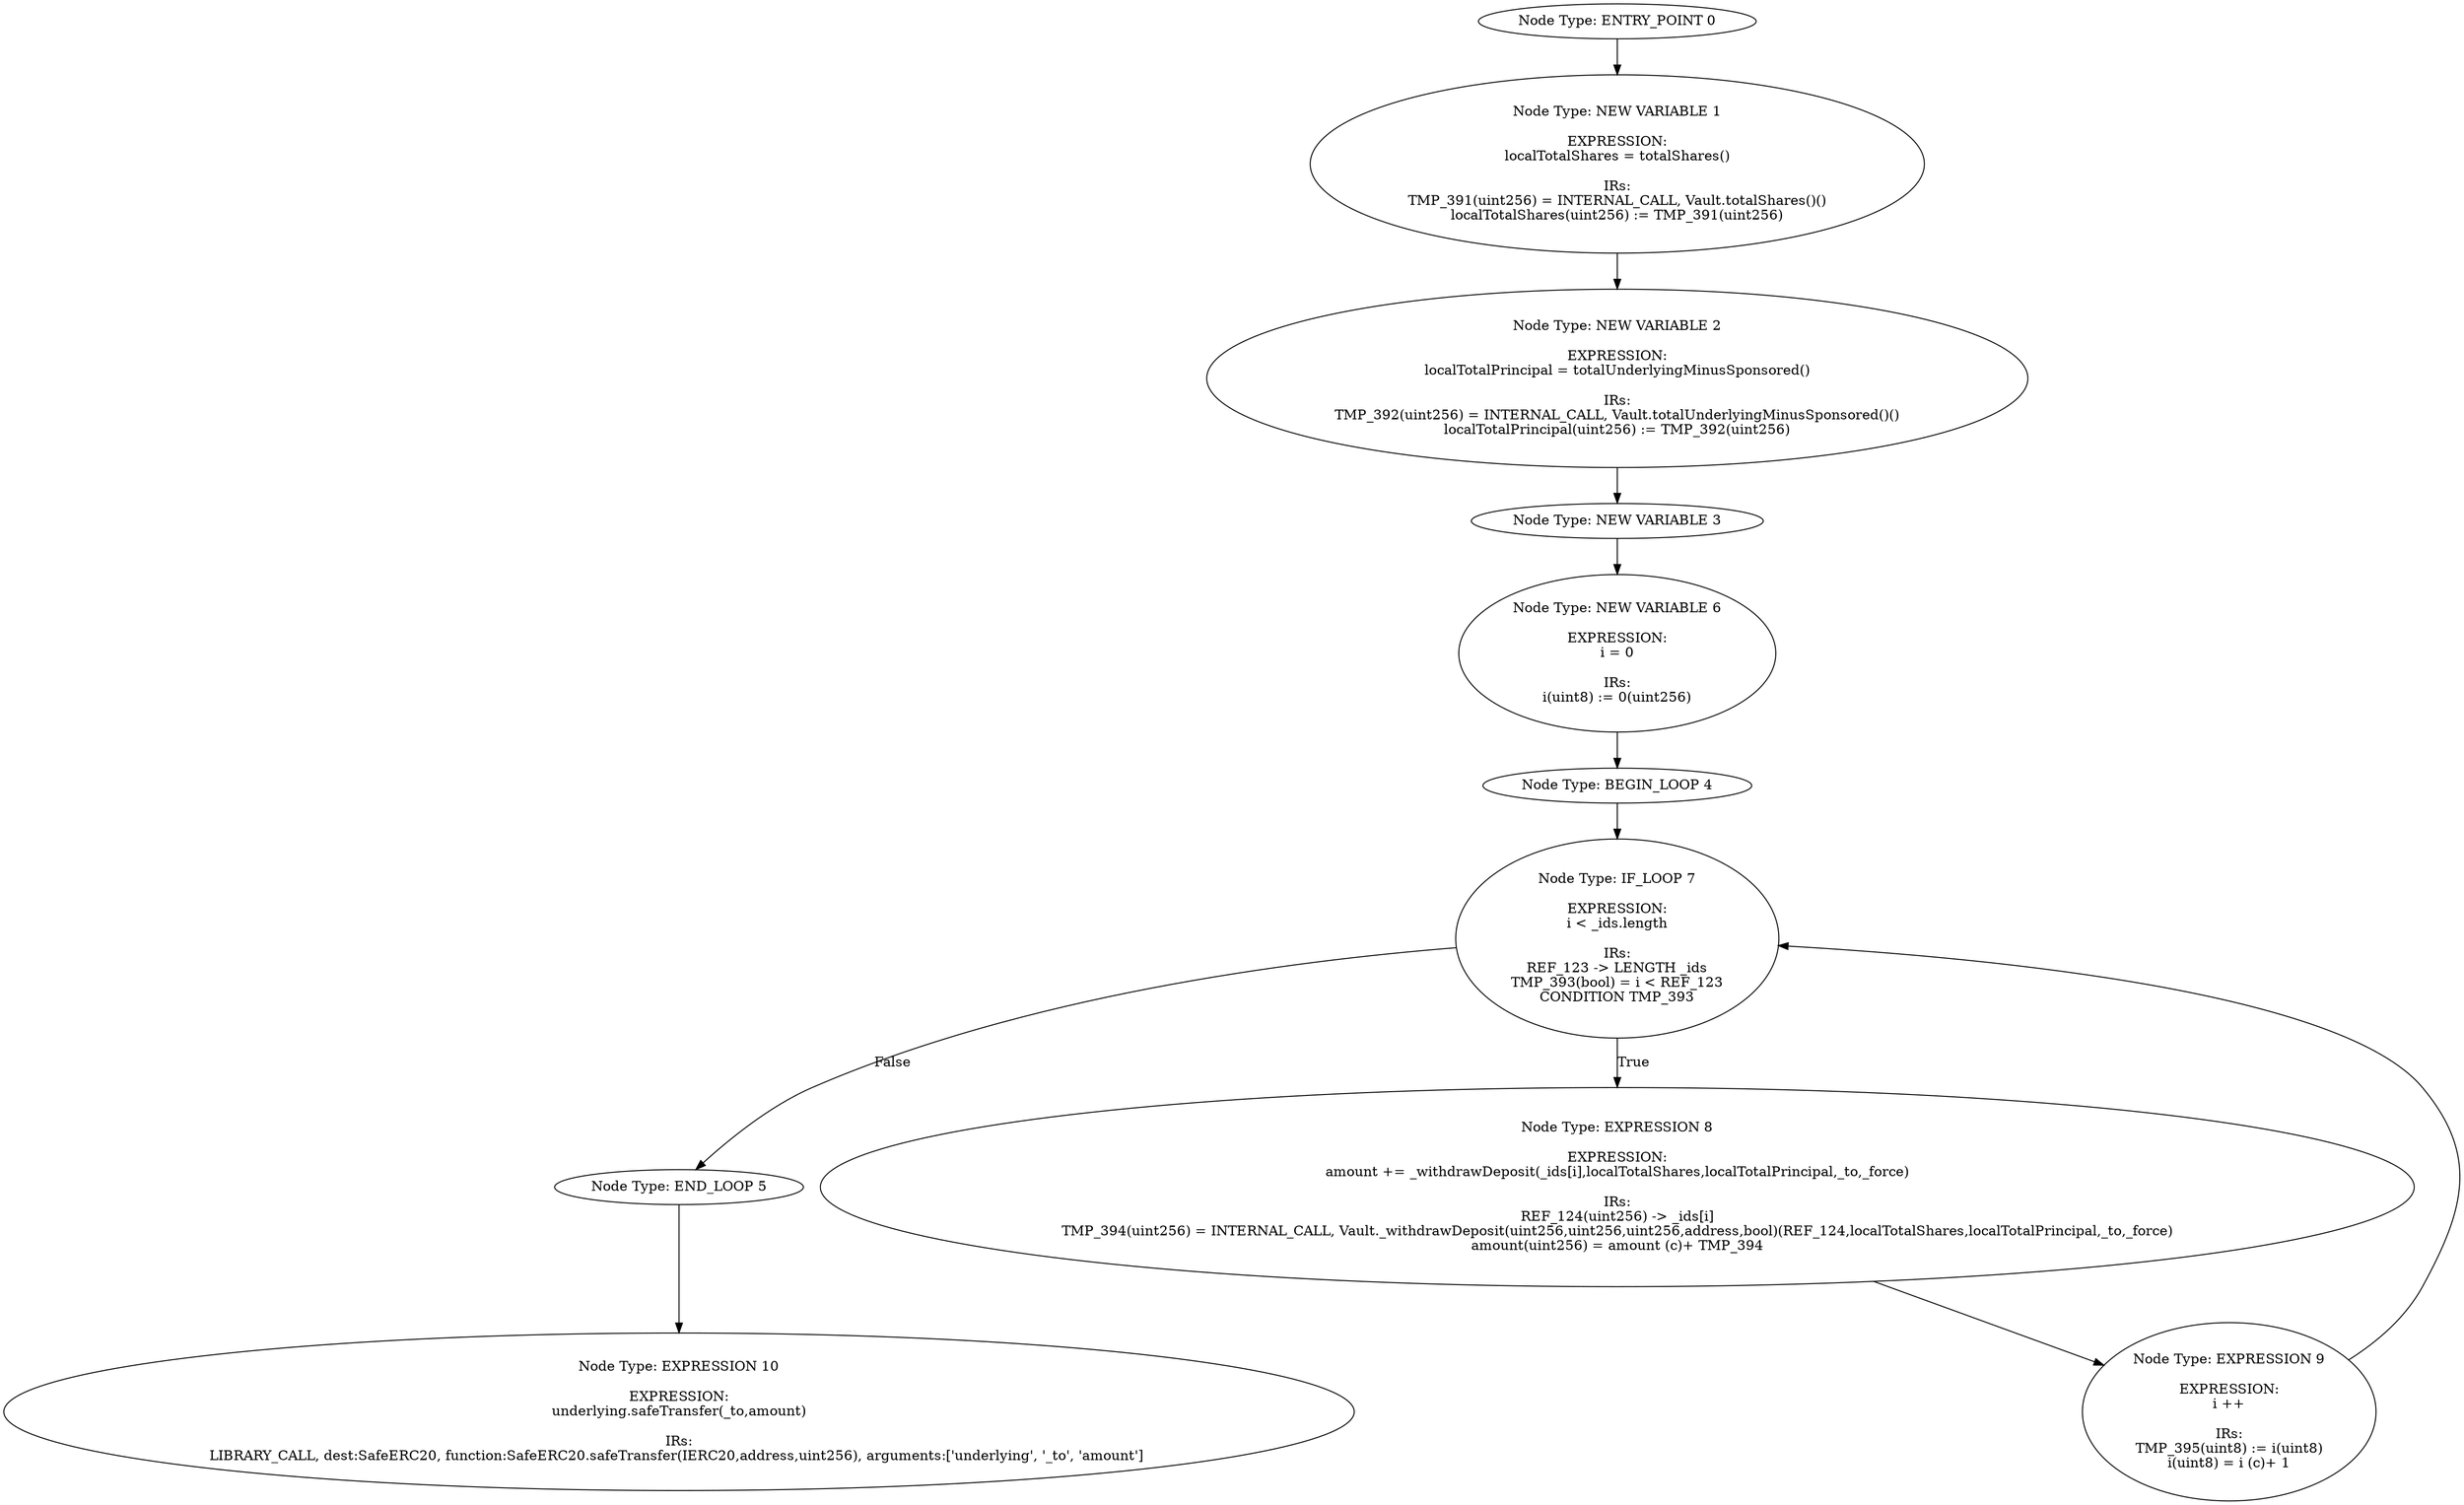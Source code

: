 digraph{
0[label="Node Type: ENTRY_POINT 0
"];
0->1;
1[label="Node Type: NEW VARIABLE 1

EXPRESSION:
localTotalShares = totalShares()

IRs:
TMP_391(uint256) = INTERNAL_CALL, Vault.totalShares()()
localTotalShares(uint256) := TMP_391(uint256)"];
1->2;
2[label="Node Type: NEW VARIABLE 2

EXPRESSION:
localTotalPrincipal = totalUnderlyingMinusSponsored()

IRs:
TMP_392(uint256) = INTERNAL_CALL, Vault.totalUnderlyingMinusSponsored()()
localTotalPrincipal(uint256) := TMP_392(uint256)"];
2->3;
3[label="Node Type: NEW VARIABLE 3
"];
3->6;
4[label="Node Type: BEGIN_LOOP 4
"];
4->7;
5[label="Node Type: END_LOOP 5
"];
5->10;
6[label="Node Type: NEW VARIABLE 6

EXPRESSION:
i = 0

IRs:
i(uint8) := 0(uint256)"];
6->4;
7[label="Node Type: IF_LOOP 7

EXPRESSION:
i < _ids.length

IRs:
REF_123 -> LENGTH _ids
TMP_393(bool) = i < REF_123
CONDITION TMP_393"];
7->8[label="True"];
7->5[label="False"];
8[label="Node Type: EXPRESSION 8

EXPRESSION:
amount += _withdrawDeposit(_ids[i],localTotalShares,localTotalPrincipal,_to,_force)

IRs:
REF_124(uint256) -> _ids[i]
TMP_394(uint256) = INTERNAL_CALL, Vault._withdrawDeposit(uint256,uint256,uint256,address,bool)(REF_124,localTotalShares,localTotalPrincipal,_to,_force)
amount(uint256) = amount (c)+ TMP_394"];
8->9;
9[label="Node Type: EXPRESSION 9

EXPRESSION:
i ++

IRs:
TMP_395(uint8) := i(uint8)
i(uint8) = i (c)+ 1"];
9->7;
10[label="Node Type: EXPRESSION 10

EXPRESSION:
underlying.safeTransfer(_to,amount)

IRs:
LIBRARY_CALL, dest:SafeERC20, function:SafeERC20.safeTransfer(IERC20,address,uint256), arguments:['underlying', '_to', 'amount'] "];
}
